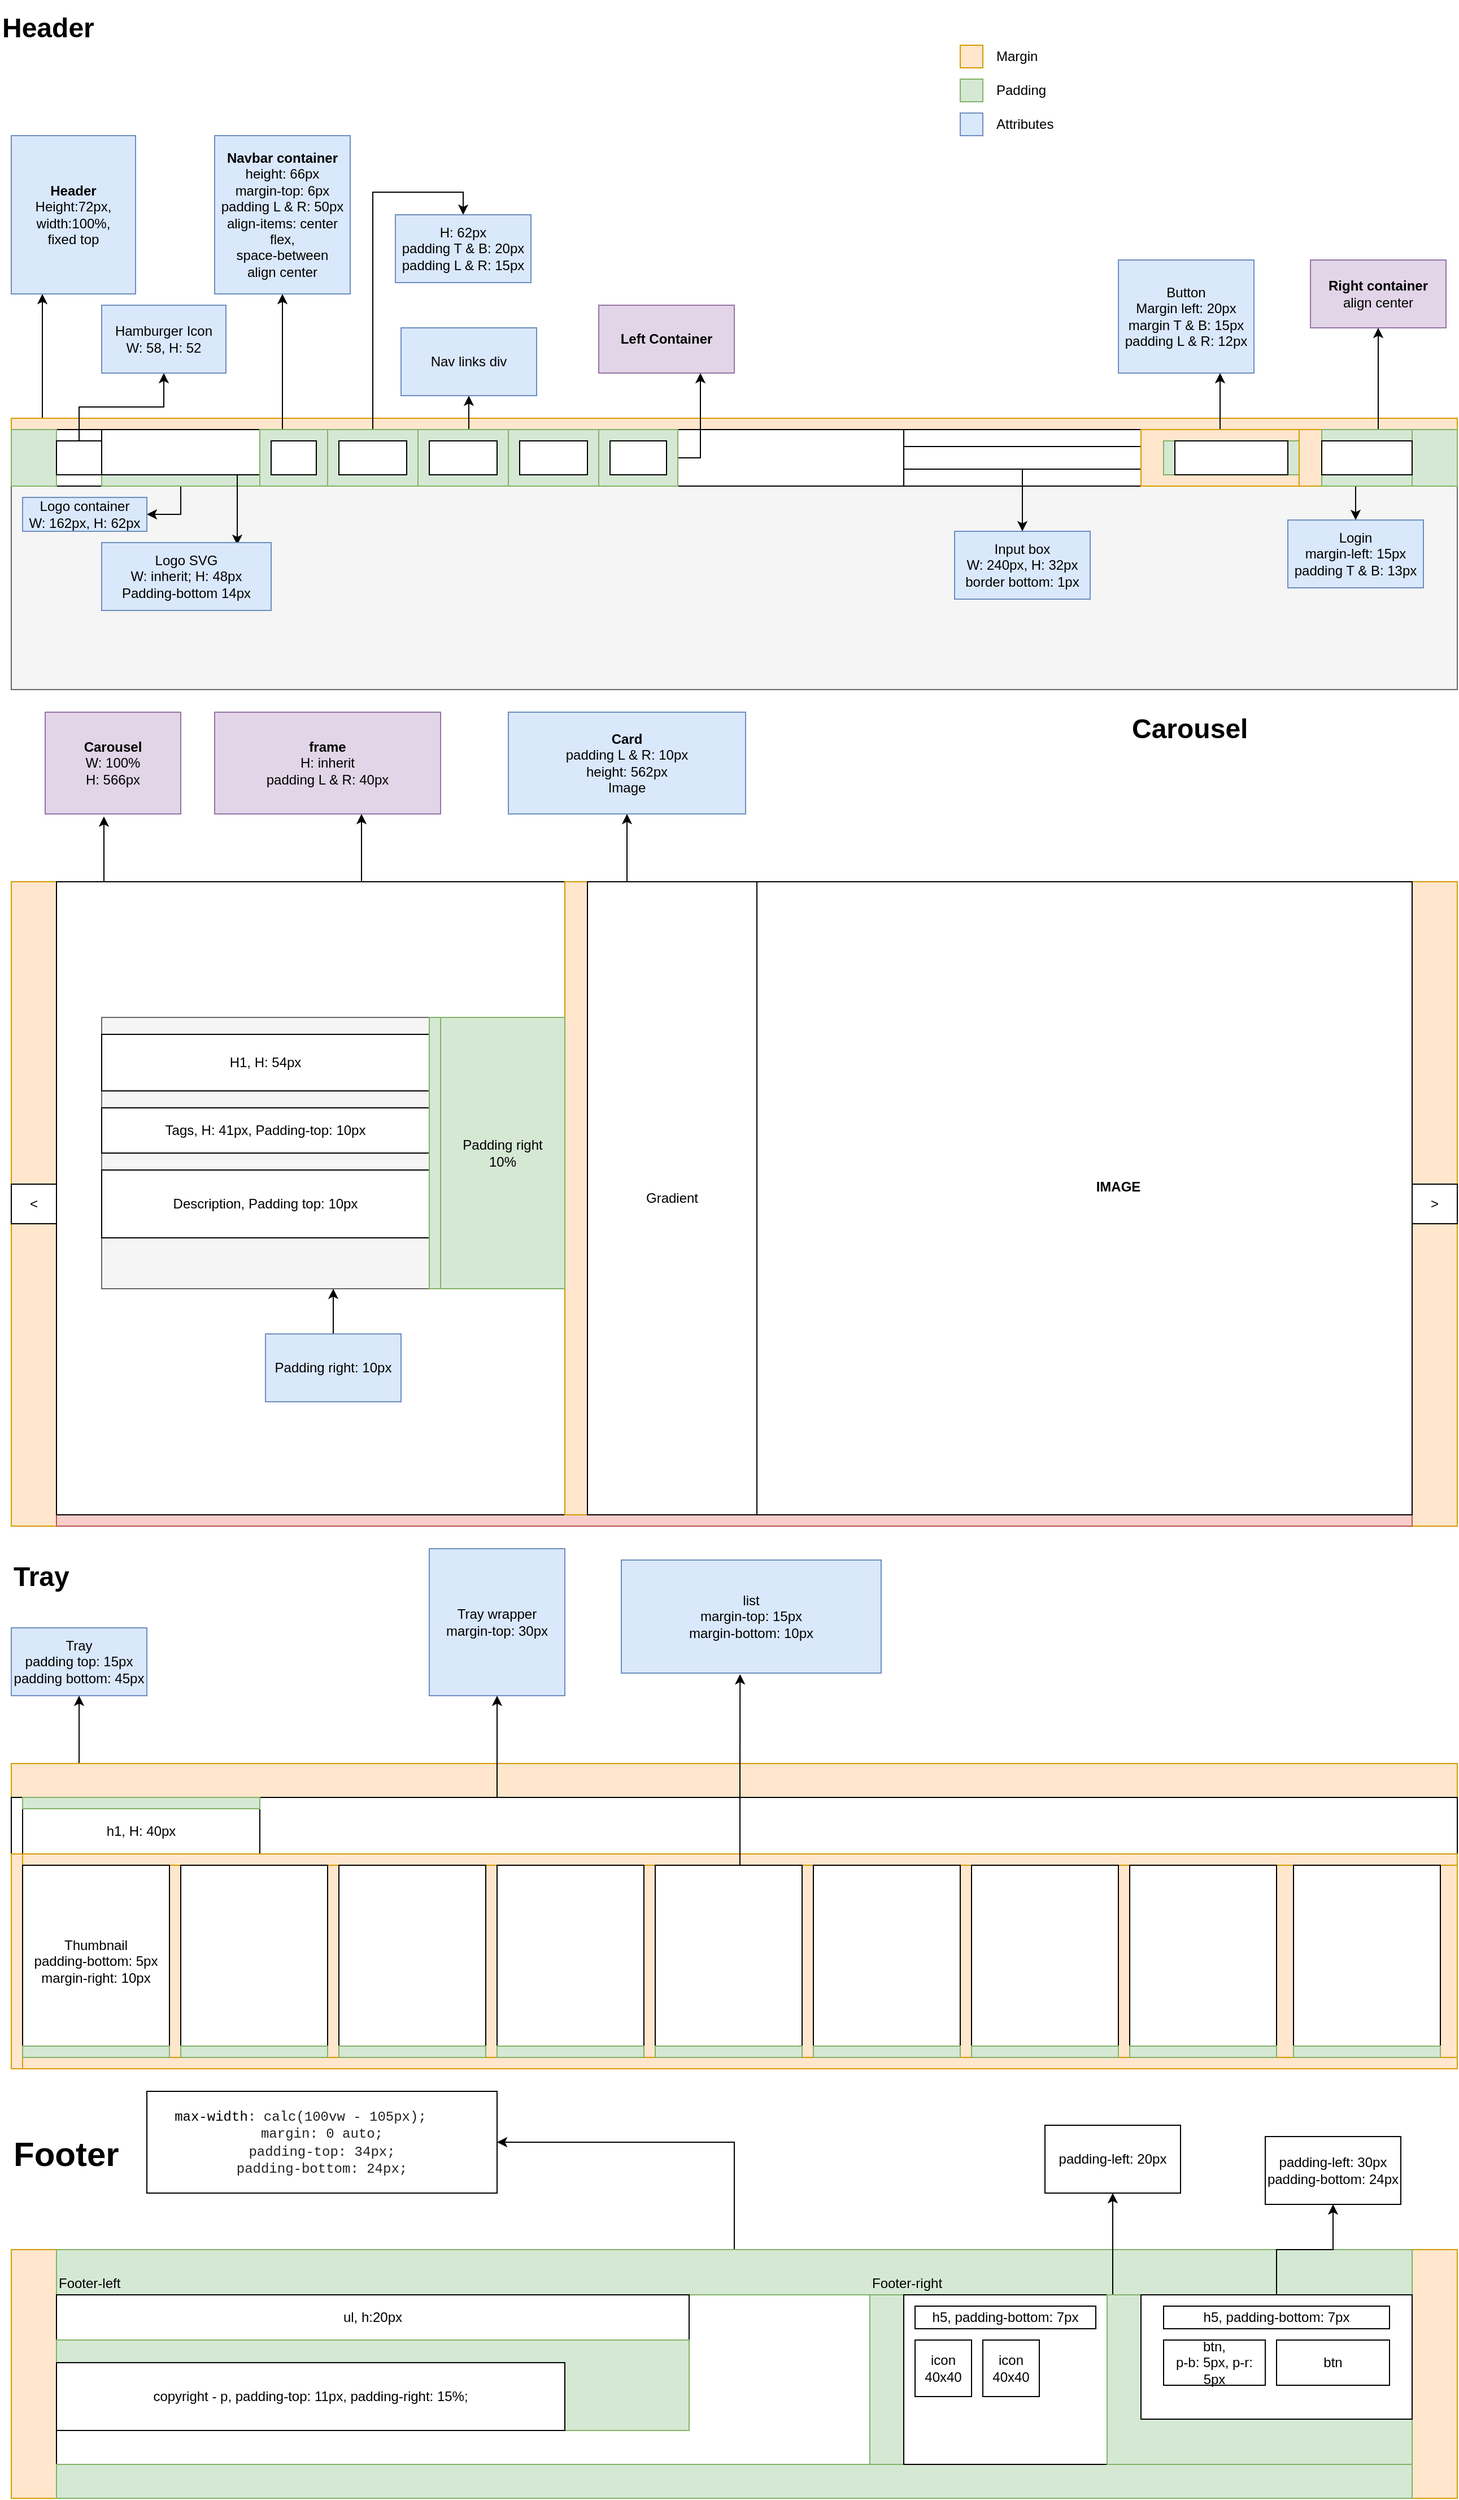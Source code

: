 <mxfile version="14.9.9" type="device"><diagram id="fDavQM2KyFNb5SPxQtAE" name="Page-1"><mxGraphModel dx="1422" dy="1886" grid="1" gridSize="10" guides="1" tooltips="1" connect="1" arrows="1" fold="1" page="1" pageScale="1" pageWidth="850" pageHeight="1100" math="0" shadow="0"><root><mxCell id="0"/><mxCell id="1" parent="0"/><mxCell id="WD93Bg_qW660htNvurZe-1" value="" style="rounded=0;whiteSpace=wrap;html=1;fillColor=#f5f5f5;strokeColor=#666666;fontColor=#333333;" parent="1" vertex="1"><mxGeometry x="10" y="40" width="1280" height="240" as="geometry"/></mxCell><mxCell id="WD93Bg_qW660htNvurZe-5" style="edgeStyle=orthogonalEdgeStyle;rounded=0;orthogonalLoop=1;jettySize=auto;html=1;entryX=0.25;entryY=1;entryDx=0;entryDy=0;" parent="1" source="WD93Bg_qW660htNvurZe-2" target="WD93Bg_qW660htNvurZe-3" edge="1"><mxGeometry relative="1" as="geometry"><Array as="points"><mxPoint x="38" y="-15"/></Array></mxGeometry></mxCell><mxCell id="WD93Bg_qW660htNvurZe-2" value="" style="rounded=0;whiteSpace=wrap;html=1;fillColor=#ffe6cc;strokeColor=#d79b00;" parent="1" vertex="1"><mxGeometry x="10" y="40" width="1280" height="60" as="geometry"/></mxCell><mxCell id="WD93Bg_qW660htNvurZe-3" value="&lt;b&gt;Header&lt;/b&gt;&lt;br&gt;Height:72px,&lt;br&gt;width:100%,&lt;br&gt;fixed top" style="rounded=0;whiteSpace=wrap;html=1;fillColor=#dae8fc;strokeColor=#6c8ebf;" parent="1" vertex="1"><mxGeometry x="10" y="-210" width="110" height="140" as="geometry"/></mxCell><mxCell id="WD93Bg_qW660htNvurZe-8" style="edgeStyle=orthogonalEdgeStyle;rounded=0;orthogonalLoop=1;jettySize=auto;html=1;entryX=0.5;entryY=1;entryDx=0;entryDy=0;" parent="1" source="WD93Bg_qW660htNvurZe-6" target="WD93Bg_qW660htNvurZe-7" edge="1"><mxGeometry relative="1" as="geometry"><Array as="points"><mxPoint x="250" y="-70"/></Array></mxGeometry></mxCell><mxCell id="WD93Bg_qW660htNvurZe-6" value="" style="rounded=0;whiteSpace=wrap;html=1;" parent="1" vertex="1"><mxGeometry x="50" y="50" width="1200" height="50" as="geometry"/></mxCell><mxCell id="WD93Bg_qW660htNvurZe-7" value="&lt;b&gt;Navbar container&lt;/b&gt;&lt;br&gt;height: 66px&lt;br&gt;margin-top: 6px&lt;br&gt;padding L &amp;amp; R: 50px&lt;br&gt;align-items: center&lt;br&gt;flex, &lt;br&gt;space-between&lt;br&gt;align center" style="rounded=0;whiteSpace=wrap;html=1;fillColor=#dae8fc;strokeColor=#6c8ebf;" parent="1" vertex="1"><mxGeometry x="190" y="-210" width="120" height="140" as="geometry"/></mxCell><mxCell id="WD93Bg_qW660htNvurZe-9" value="" style="rounded=0;whiteSpace=wrap;html=1;fillColor=#d5e8d4;strokeColor=#82b366;" parent="1" vertex="1"><mxGeometry x="10" y="50" width="40" height="50" as="geometry"/></mxCell><mxCell id="WD93Bg_qW660htNvurZe-10" value="" style="rounded=0;whiteSpace=wrap;html=1;fillColor=#d5e8d4;strokeColor=#82b366;" parent="1" vertex="1"><mxGeometry x="1250" y="50" width="40" height="50" as="geometry"/></mxCell><mxCell id="WD93Bg_qW660htNvurZe-11" value="" style="rounded=0;whiteSpace=wrap;html=1;fillColor=#ffe6cc;strokeColor=#d79b00;" parent="1" vertex="1"><mxGeometry x="850" y="-290" width="20" height="20" as="geometry"/></mxCell><mxCell id="WD93Bg_qW660htNvurZe-12" value="" style="rounded=0;whiteSpace=wrap;html=1;fillColor=#dae8fc;strokeColor=#6c8ebf;" parent="1" vertex="1"><mxGeometry x="850" y="-230" width="20" height="20" as="geometry"/></mxCell><mxCell id="WD93Bg_qW660htNvurZe-13" value="" style="rounded=0;whiteSpace=wrap;html=1;fillColor=#d5e8d4;strokeColor=#82b366;" parent="1" vertex="1"><mxGeometry x="850" y="-260" width="20" height="20" as="geometry"/></mxCell><mxCell id="WD93Bg_qW660htNvurZe-14" value="Margin" style="text;html=1;strokeColor=none;fillColor=none;align=left;verticalAlign=middle;whiteSpace=wrap;rounded=0;" parent="1" vertex="1"><mxGeometry x="880" y="-290" width="70" height="20" as="geometry"/></mxCell><mxCell id="WD93Bg_qW660htNvurZe-15" value="Padding" style="text;html=1;strokeColor=none;fillColor=none;align=left;verticalAlign=middle;whiteSpace=wrap;rounded=0;" parent="1" vertex="1"><mxGeometry x="880" y="-260" width="70" height="20" as="geometry"/></mxCell><mxCell id="WD93Bg_qW660htNvurZe-16" value="Attributes" style="text;html=1;strokeColor=none;fillColor=none;align=left;verticalAlign=middle;whiteSpace=wrap;rounded=0;" parent="1" vertex="1"><mxGeometry x="880" y="-230" width="70" height="20" as="geometry"/></mxCell><mxCell id="WD93Bg_qW660htNvurZe-19" style="edgeStyle=orthogonalEdgeStyle;rounded=0;orthogonalLoop=1;jettySize=auto;html=1;" parent="1" source="WD93Bg_qW660htNvurZe-17" target="WD93Bg_qW660htNvurZe-18" edge="1"><mxGeometry relative="1" as="geometry"/></mxCell><mxCell id="WD93Bg_qW660htNvurZe-17" value="" style="rounded=0;whiteSpace=wrap;html=1;" parent="1" vertex="1"><mxGeometry x="50" y="60" width="40" height="30" as="geometry"/></mxCell><mxCell id="WD93Bg_qW660htNvurZe-18" value="Hamburger Icon&lt;br&gt;W: 58, H: 52&lt;br&gt;" style="rounded=0;whiteSpace=wrap;html=1;fillColor=#dae8fc;strokeColor=#6c8ebf;" parent="1" vertex="1"><mxGeometry x="90" y="-60" width="110" height="60" as="geometry"/></mxCell><mxCell id="WD93Bg_qW660htNvurZe-25" style="edgeStyle=orthogonalEdgeStyle;rounded=0;orthogonalLoop=1;jettySize=auto;html=1;entryX=1;entryY=0.5;entryDx=0;entryDy=0;" parent="1" source="WD93Bg_qW660htNvurZe-20" target="WD93Bg_qW660htNvurZe-22" edge="1"><mxGeometry relative="1" as="geometry"/></mxCell><mxCell id="WD93Bg_qW660htNvurZe-20" value="" style="rounded=0;whiteSpace=wrap;html=1;fillColor=#d5e8d4;strokeColor=#82b366;" parent="1" vertex="1"><mxGeometry x="90" y="50" width="140" height="50" as="geometry"/></mxCell><mxCell id="WD93Bg_qW660htNvurZe-21" value="&lt;b&gt;&lt;font style=&quot;font-size: 24px&quot;&gt;Header&lt;/font&gt;&lt;/b&gt;" style="text;html=1;strokeColor=none;fillColor=none;align=left;verticalAlign=middle;whiteSpace=wrap;rounded=0;" parent="1" vertex="1"><mxGeometry y="-330" width="250" height="50" as="geometry"/></mxCell><mxCell id="WD93Bg_qW660htNvurZe-22" value="&lt;span&gt;Logo container&lt;/span&gt;&lt;br&gt;&lt;span&gt;W: 162px, H: 62px&lt;/span&gt;" style="rounded=0;whiteSpace=wrap;html=1;fillColor=#dae8fc;strokeColor=#6c8ebf;" parent="1" vertex="1"><mxGeometry x="20" y="110" width="110" height="30" as="geometry"/></mxCell><mxCell id="WD93Bg_qW660htNvurZe-27" style="edgeStyle=orthogonalEdgeStyle;rounded=0;orthogonalLoop=1;jettySize=auto;html=1;entryX=0.8;entryY=0.033;entryDx=0;entryDy=0;entryPerimeter=0;" parent="1" source="WD93Bg_qW660htNvurZe-23" target="WD93Bg_qW660htNvurZe-26" edge="1"><mxGeometry relative="1" as="geometry"><Array as="points"><mxPoint x="210" y="152"/></Array></mxGeometry></mxCell><mxCell id="WD93Bg_qW660htNvurZe-23" value="" style="rounded=0;whiteSpace=wrap;html=1;" parent="1" vertex="1"><mxGeometry x="90" y="50" width="140" height="40" as="geometry"/></mxCell><mxCell id="WD93Bg_qW660htNvurZe-26" value="Logo SVG&lt;br&gt;W: inherit; H: 48px&lt;br&gt;Padding-bottom 14px" style="rounded=0;whiteSpace=wrap;html=1;fillColor=#dae8fc;strokeColor=#6c8ebf;" parent="1" vertex="1"><mxGeometry x="90" y="150" width="150" height="60" as="geometry"/></mxCell><mxCell id="WD93Bg_qW660htNvurZe-48" style="edgeStyle=orthogonalEdgeStyle;rounded=0;orthogonalLoop=1;jettySize=auto;html=1;" parent="1" source="WD93Bg_qW660htNvurZe-34" target="WD93Bg_qW660htNvurZe-47" edge="1"><mxGeometry relative="1" as="geometry"/></mxCell><mxCell id="WD93Bg_qW660htNvurZe-54" style="edgeStyle=orthogonalEdgeStyle;rounded=0;orthogonalLoop=1;jettySize=auto;html=1;entryX=0.75;entryY=1;entryDx=0;entryDy=0;" parent="1" source="WD93Bg_qW660htNvurZe-34" target="WD93Bg_qW660htNvurZe-53" edge="1"><mxGeometry relative="1" as="geometry"><mxPoint x="620" y="10" as="targetPoint"/><Array as="points"><mxPoint x="620" y="75"/></Array></mxGeometry></mxCell><mxCell id="WD93Bg_qW660htNvurZe-34" value="" style="rounded=0;whiteSpace=wrap;html=1;fillColor=#d5e8d4;strokeColor=#82b366;" parent="1" vertex="1"><mxGeometry x="230" y="50" width="370" height="50" as="geometry"/></mxCell><mxCell id="WD93Bg_qW660htNvurZe-35" value="" style="rounded=0;whiteSpace=wrap;html=1;fillColor=#d5e8d4;strokeColor=#82b366;" parent="1" vertex="1"><mxGeometry x="230" y="50" width="60" height="50" as="geometry"/></mxCell><mxCell id="WD93Bg_qW660htNvurZe-46" style="edgeStyle=orthogonalEdgeStyle;rounded=0;orthogonalLoop=1;jettySize=auto;html=1;entryX=0.5;entryY=0;entryDx=0;entryDy=0;" parent="1" source="WD93Bg_qW660htNvurZe-36" target="WD93Bg_qW660htNvurZe-45" edge="1"><mxGeometry relative="1" as="geometry"/></mxCell><mxCell id="WD93Bg_qW660htNvurZe-36" value="" style="rounded=0;whiteSpace=wrap;html=1;fillColor=#d5e8d4;strokeColor=#82b366;" parent="1" vertex="1"><mxGeometry x="290" y="50" width="80" height="50" as="geometry"/></mxCell><mxCell id="WD93Bg_qW660htNvurZe-37" value="" style="rounded=0;whiteSpace=wrap;html=1;fillColor=#d5e8d4;strokeColor=#82b366;" parent="1" vertex="1"><mxGeometry x="370" y="50" width="80" height="50" as="geometry"/></mxCell><mxCell id="WD93Bg_qW660htNvurZe-38" value="" style="rounded=0;whiteSpace=wrap;html=1;fillColor=#d5e8d4;strokeColor=#82b366;" parent="1" vertex="1"><mxGeometry x="450" y="50" width="80" height="50" as="geometry"/></mxCell><mxCell id="WD93Bg_qW660htNvurZe-39" value="" style="rounded=0;whiteSpace=wrap;html=1;" parent="1" vertex="1"><mxGeometry x="240" y="60" width="40" height="30" as="geometry"/></mxCell><mxCell id="WD93Bg_qW660htNvurZe-40" value="" style="rounded=0;whiteSpace=wrap;html=1;" parent="1" vertex="1"><mxGeometry x="300" y="60" width="60" height="30" as="geometry"/></mxCell><mxCell id="WD93Bg_qW660htNvurZe-41" value="" style="rounded=0;whiteSpace=wrap;html=1;" parent="1" vertex="1"><mxGeometry x="380" y="60" width="60" height="30" as="geometry"/></mxCell><mxCell id="WD93Bg_qW660htNvurZe-42" value="" style="rounded=0;whiteSpace=wrap;html=1;" parent="1" vertex="1"><mxGeometry x="460" y="60" width="60" height="30" as="geometry"/></mxCell><mxCell id="WD93Bg_qW660htNvurZe-43" value="" style="rounded=0;whiteSpace=wrap;html=1;" parent="1" vertex="1"><mxGeometry x="540" y="60" width="50" height="30" as="geometry"/></mxCell><mxCell id="WD93Bg_qW660htNvurZe-45" value="H: 62px&lt;br&gt;padding T &amp;amp; B: 20px&lt;br&gt;padding L &amp;amp; R: 15px" style="rounded=0;whiteSpace=wrap;html=1;fillColor=#dae8fc;strokeColor=#6c8ebf;" parent="1" vertex="1"><mxGeometry x="350" y="-140" width="120" height="60" as="geometry"/></mxCell><mxCell id="WD93Bg_qW660htNvurZe-47" value="Nav links div" style="rounded=0;whiteSpace=wrap;html=1;fillColor=#dae8fc;strokeColor=#6c8ebf;" parent="1" vertex="1"><mxGeometry x="355" y="-40" width="120" height="60" as="geometry"/></mxCell><mxCell id="WD93Bg_qW660htNvurZe-52" style="edgeStyle=orthogonalEdgeStyle;rounded=0;orthogonalLoop=1;jettySize=auto;html=1;" parent="1" source="WD93Bg_qW660htNvurZe-49" target="WD93Bg_qW660htNvurZe-51" edge="1"><mxGeometry relative="1" as="geometry"><Array as="points"><mxPoint x="1220" y="20"/><mxPoint x="1220" y="20"/></Array></mxGeometry></mxCell><mxCell id="WD93Bg_qW660htNvurZe-49" value="" style="rounded=0;whiteSpace=wrap;html=1;" parent="1" vertex="1"><mxGeometry x="800" y="50" width="450" height="50" as="geometry"/></mxCell><mxCell id="WD93Bg_qW660htNvurZe-56" style="edgeStyle=orthogonalEdgeStyle;rounded=0;orthogonalLoop=1;jettySize=auto;html=1;" parent="1" source="WD93Bg_qW660htNvurZe-50" target="WD93Bg_qW660htNvurZe-55" edge="1"><mxGeometry relative="1" as="geometry"/></mxCell><mxCell id="WD93Bg_qW660htNvurZe-50" value="" style="rounded=0;whiteSpace=wrap;html=1;" parent="1" vertex="1"><mxGeometry x="800" y="65" width="210" height="20" as="geometry"/></mxCell><mxCell id="WD93Bg_qW660htNvurZe-51" value="&lt;b&gt;Right container&lt;/b&gt;&lt;br&gt;align center" style="rounded=0;whiteSpace=wrap;html=1;fillColor=#e1d5e7;strokeColor=#9673a6;" parent="1" vertex="1"><mxGeometry x="1160" y="-100" width="120" height="60" as="geometry"/></mxCell><mxCell id="WD93Bg_qW660htNvurZe-53" value="&lt;b&gt;Left Container&lt;/b&gt;" style="rounded=0;whiteSpace=wrap;html=1;fillColor=#e1d5e7;strokeColor=#9673a6;" parent="1" vertex="1"><mxGeometry x="530" y="-60" width="120" height="60" as="geometry"/></mxCell><mxCell id="WD93Bg_qW660htNvurZe-55" value="Input box&lt;br&gt;W: 240px, H: 32px&lt;br&gt;border bottom: 1px" style="rounded=0;whiteSpace=wrap;html=1;fillColor=#dae8fc;strokeColor=#6c8ebf;" parent="1" vertex="1"><mxGeometry x="845" y="140" width="120" height="60" as="geometry"/></mxCell><mxCell id="WD93Bg_qW660htNvurZe-61" style="edgeStyle=orthogonalEdgeStyle;rounded=0;orthogonalLoop=1;jettySize=auto;html=1;entryX=0.75;entryY=1;entryDx=0;entryDy=0;" parent="1" source="WD93Bg_qW660htNvurZe-57" target="WD93Bg_qW660htNvurZe-60" edge="1"><mxGeometry relative="1" as="geometry"/></mxCell><mxCell id="WD93Bg_qW660htNvurZe-57" value="" style="rounded=0;whiteSpace=wrap;html=1;fillColor=#ffe6cc;strokeColor=#d79b00;" parent="1" vertex="1"><mxGeometry x="1010" y="50" width="140" height="50" as="geometry"/></mxCell><mxCell id="WD93Bg_qW660htNvurZe-58" value="" style="rounded=0;whiteSpace=wrap;html=1;fillColor=#d5e8d4;strokeColor=#82b366;" parent="1" vertex="1"><mxGeometry x="1030" y="60" width="120" height="30" as="geometry"/></mxCell><mxCell id="WD93Bg_qW660htNvurZe-59" value="" style="rounded=0;whiteSpace=wrap;html=1;" parent="1" vertex="1"><mxGeometry x="1040" y="60" width="100" height="30" as="geometry"/></mxCell><mxCell id="WD93Bg_qW660htNvurZe-60" value="Button&lt;br&gt;Margin left: 20px&lt;br&gt;margin T &amp;amp; B: 15px&lt;br&gt;padding L &amp;amp; R: 12px" style="rounded=0;whiteSpace=wrap;html=1;fillColor=#dae8fc;strokeColor=#6c8ebf;" parent="1" vertex="1"><mxGeometry x="990" y="-100" width="120" height="100" as="geometry"/></mxCell><mxCell id="WD93Bg_qW660htNvurZe-67" style="edgeStyle=orthogonalEdgeStyle;rounded=0;orthogonalLoop=1;jettySize=auto;html=1;" parent="1" source="WD93Bg_qW660htNvurZe-62" target="WD93Bg_qW660htNvurZe-65" edge="1"><mxGeometry relative="1" as="geometry"/></mxCell><mxCell id="WD93Bg_qW660htNvurZe-62" value="" style="rounded=0;whiteSpace=wrap;html=1;fillColor=#ffe6cc;strokeColor=#d79b00;" parent="1" vertex="1"><mxGeometry x="1150" y="50" width="100" height="50" as="geometry"/></mxCell><mxCell id="WD93Bg_qW660htNvurZe-63" value="" style="rounded=0;whiteSpace=wrap;html=1;fillColor=#d5e8d4;strokeColor=#82b366;" parent="1" vertex="1"><mxGeometry x="1170" y="50" width="80" height="50" as="geometry"/></mxCell><mxCell id="WD93Bg_qW660htNvurZe-64" value="" style="rounded=0;whiteSpace=wrap;html=1;" parent="1" vertex="1"><mxGeometry x="1170" y="60" width="80" height="30" as="geometry"/></mxCell><mxCell id="WD93Bg_qW660htNvurZe-65" value="Login&lt;br&gt;margin-left: 15px&lt;br&gt;padding T &amp;amp; B: 13px" style="rounded=0;whiteSpace=wrap;html=1;fillColor=#dae8fc;strokeColor=#6c8ebf;" parent="1" vertex="1"><mxGeometry x="1140" y="130" width="120" height="60" as="geometry"/></mxCell><mxCell id="WD93Bg_qW660htNvurZe-75" style="edgeStyle=orthogonalEdgeStyle;rounded=0;orthogonalLoop=1;jettySize=auto;html=1;entryX=0.433;entryY=1.025;entryDx=0;entryDy=0;entryPerimeter=0;" parent="1" source="WD93Bg_qW660htNvurZe-70" target="WD93Bg_qW660htNvurZe-74" edge="1"><mxGeometry relative="1" as="geometry"><Array as="points"><mxPoint x="92" y="410"/><mxPoint x="92" y="410"/></Array></mxGeometry></mxCell><mxCell id="WD93Bg_qW660htNvurZe-70" value="" style="rounded=0;whiteSpace=wrap;html=1;fillColor=#ffe6cc;strokeColor=#d79b00;" parent="1" vertex="1"><mxGeometry x="10" y="450" width="1280" height="570" as="geometry"/></mxCell><mxCell id="WD93Bg_qW660htNvurZe-73" style="edgeStyle=orthogonalEdgeStyle;rounded=0;orthogonalLoop=1;jettySize=auto;html=1;entryX=0.65;entryY=1;entryDx=0;entryDy=0;entryPerimeter=0;" parent="1" source="WD93Bg_qW660htNvurZe-71" target="WD93Bg_qW660htNvurZe-72" edge="1"><mxGeometry relative="1" as="geometry"><Array as="points"><mxPoint x="320" y="420"/><mxPoint x="320" y="420"/></Array></mxGeometry></mxCell><mxCell id="WD93Bg_qW660htNvurZe-71" value="" style="rounded=0;whiteSpace=wrap;html=1;fillColor=#f8cecc;strokeColor=#b85450;" parent="1" vertex="1"><mxGeometry x="50" y="450" width="1200" height="570" as="geometry"/></mxCell><mxCell id="WD93Bg_qW660htNvurZe-72" value="&lt;b&gt;frame&lt;/b&gt;&lt;br&gt;H: inherit&lt;br&gt;padding L &amp;amp; R: 40px" style="rounded=0;whiteSpace=wrap;html=1;fillColor=#e1d5e7;strokeColor=#9673a6;" parent="1" vertex="1"><mxGeometry x="190" y="300" width="200" height="90" as="geometry"/></mxCell><mxCell id="WD93Bg_qW660htNvurZe-74" value="&lt;b&gt;Carousel&lt;/b&gt;&lt;br&gt;W: 100%&lt;br&gt;H: 566px" style="rounded=0;whiteSpace=wrap;html=1;fillColor=#e1d5e7;strokeColor=#9673a6;" parent="1" vertex="1"><mxGeometry x="40" y="300" width="120" height="90" as="geometry"/></mxCell><mxCell id="WD93Bg_qW660htNvurZe-76" value="&amp;lt;" style="rounded=0;whiteSpace=wrap;html=1;" parent="1" vertex="1"><mxGeometry x="10" y="717.5" width="40" height="35" as="geometry"/></mxCell><mxCell id="WD93Bg_qW660htNvurZe-77" value="&amp;gt;" style="rounded=0;whiteSpace=wrap;html=1;" parent="1" vertex="1"><mxGeometry x="1250" y="717.5" width="40" height="35" as="geometry"/></mxCell><mxCell id="WD93Bg_qW660htNvurZe-81" style="edgeStyle=orthogonalEdgeStyle;rounded=0;orthogonalLoop=1;jettySize=auto;html=1;" parent="1" source="WD93Bg_qW660htNvurZe-78" target="WD93Bg_qW660htNvurZe-79" edge="1"><mxGeometry relative="1" as="geometry"><Array as="points"><mxPoint x="555" y="440"/><mxPoint x="555" y="440"/></Array></mxGeometry></mxCell><mxCell id="WD93Bg_qW660htNvurZe-78" value="" style="rounded=0;whiteSpace=wrap;html=1;" parent="1" vertex="1"><mxGeometry x="50" y="450" width="1200" height="560" as="geometry"/></mxCell><mxCell id="WD93Bg_qW660htNvurZe-79" value="&lt;b&gt;Card&lt;/b&gt;&lt;br&gt;padding L &amp;amp; R: 10px&lt;br&gt;height: 562px&lt;br&gt;Image" style="rounded=0;whiteSpace=wrap;html=1;fillColor=#dae8fc;strokeColor=#6c8ebf;" parent="1" vertex="1"><mxGeometry x="450" y="300" width="210" height="90" as="geometry"/></mxCell><mxCell id="WD93Bg_qW660htNvurZe-82" value="" style="rounded=0;whiteSpace=wrap;html=1;" parent="1" vertex="1"><mxGeometry x="50" y="450" width="470" height="560" as="geometry"/></mxCell><mxCell id="WD93Bg_qW660htNvurZe-83" value="" style="rounded=0;whiteSpace=wrap;html=1;fillColor=#ffe6cc;strokeColor=#d79b00;" parent="1" vertex="1"><mxGeometry x="500" y="450" width="20" height="560" as="geometry"/></mxCell><mxCell id="WD93Bg_qW660htNvurZe-84" value="Gradient" style="rounded=0;whiteSpace=wrap;html=1;" parent="1" vertex="1"><mxGeometry x="520" y="450" width="150" height="560" as="geometry"/></mxCell><mxCell id="WD93Bg_qW660htNvurZe-85" value="&lt;b&gt;IMAGE&lt;/b&gt;" style="text;html=1;strokeColor=none;fillColor=none;align=center;verticalAlign=middle;whiteSpace=wrap;rounded=0;" parent="1" vertex="1"><mxGeometry x="970" y="710" width="40" height="20" as="geometry"/></mxCell><mxCell id="WD93Bg_qW660htNvurZe-86" value="" style="rounded=0;whiteSpace=wrap;html=1;fillColor=#f5f5f5;strokeColor=#666666;fontColor=#333333;" parent="1" vertex="1"><mxGeometry x="90" y="570" width="410" height="240" as="geometry"/></mxCell><mxCell id="WD93Bg_qW660htNvurZe-87" value="Padding right&lt;br&gt;10%" style="rounded=0;whiteSpace=wrap;html=1;fillColor=#d5e8d4;strokeColor=#82b366;" parent="1" vertex="1"><mxGeometry x="390" y="570" width="110" height="240" as="geometry"/></mxCell><mxCell id="WD93Bg_qW660htNvurZe-88" value="H1, H: 54px" style="rounded=0;whiteSpace=wrap;html=1;" parent="1" vertex="1"><mxGeometry x="90" y="585" width="290" height="50" as="geometry"/></mxCell><mxCell id="WD93Bg_qW660htNvurZe-90" style="edgeStyle=orthogonalEdgeStyle;rounded=0;orthogonalLoop=1;jettySize=auto;html=1;" parent="1" source="WD93Bg_qW660htNvurZe-89" target="WD93Bg_qW660htNvurZe-86" edge="1"><mxGeometry relative="1" as="geometry"/></mxCell><mxCell id="WD93Bg_qW660htNvurZe-89" value="Padding right: 10px" style="rounded=0;whiteSpace=wrap;html=1;fillColor=#dae8fc;strokeColor=#6c8ebf;" parent="1" vertex="1"><mxGeometry x="235" y="850" width="120" height="60" as="geometry"/></mxCell><mxCell id="WD93Bg_qW660htNvurZe-91" value="Tags, H: 41px, Padding-top: 10px" style="rounded=0;whiteSpace=wrap;html=1;" parent="1" vertex="1"><mxGeometry x="90" y="650" width="290" height="40" as="geometry"/></mxCell><mxCell id="WD93Bg_qW660htNvurZe-92" value="Description, Padding top: 10px" style="rounded=0;whiteSpace=wrap;html=1;" parent="1" vertex="1"><mxGeometry x="90" y="705" width="290" height="60" as="geometry"/></mxCell><mxCell id="WD93Bg_qW660htNvurZe-93" value="" style="rounded=0;whiteSpace=wrap;html=1;fillColor=#d5e8d4;strokeColor=#82b366;" parent="1" vertex="1"><mxGeometry x="380" y="570" width="10" height="240" as="geometry"/></mxCell><mxCell id="WD93Bg_qW660htNvurZe-94" value="&lt;b&gt;&lt;font style=&quot;font-size: 24px&quot;&gt;Carousel&lt;/font&gt;&lt;/b&gt;" style="text;html=1;strokeColor=none;fillColor=none;align=left;verticalAlign=middle;whiteSpace=wrap;rounded=0;" parent="1" vertex="1"><mxGeometry x="1000" y="290" width="250" height="50" as="geometry"/></mxCell><mxCell id="WD93Bg_qW660htNvurZe-95" value="&lt;b&gt;&lt;font style=&quot;font-size: 24px&quot;&gt;Tray&lt;/font&gt;&lt;/b&gt;" style="text;html=1;strokeColor=none;fillColor=none;align=left;verticalAlign=middle;whiteSpace=wrap;rounded=0;" parent="1" vertex="1"><mxGeometry x="10" y="1040" width="250" height="50" as="geometry"/></mxCell><mxCell id="WD93Bg_qW660htNvurZe-98" style="edgeStyle=orthogonalEdgeStyle;rounded=0;orthogonalLoop=1;jettySize=auto;html=1;" parent="1" source="WD93Bg_qW660htNvurZe-96" target="WD93Bg_qW660htNvurZe-97" edge="1"><mxGeometry relative="1" as="geometry"><Array as="points"><mxPoint x="70" y="1190"/><mxPoint x="70" y="1190"/></Array></mxGeometry></mxCell><mxCell id="WD93Bg_qW660htNvurZe-96" value="" style="rounded=0;whiteSpace=wrap;html=1;fillColor=#ffe6cc;strokeColor=#d79b00;" parent="1" vertex="1"><mxGeometry x="10" y="1230" width="1280" height="270" as="geometry"/></mxCell><mxCell id="WD93Bg_qW660htNvurZe-97" value="Tray&lt;br&gt;padding top: 15px&lt;br&gt;padding bottom: 45px" style="rounded=0;whiteSpace=wrap;html=1;fillColor=#dae8fc;strokeColor=#6c8ebf;" parent="1" vertex="1"><mxGeometry x="10" y="1110" width="120" height="60" as="geometry"/></mxCell><mxCell id="WD93Bg_qW660htNvurZe-101" style="edgeStyle=orthogonalEdgeStyle;rounded=0;orthogonalLoop=1;jettySize=auto;html=1;entryX=0.5;entryY=1;entryDx=0;entryDy=0;" parent="1" source="WD93Bg_qW660htNvurZe-99" target="WD93Bg_qW660htNvurZe-100" edge="1"><mxGeometry relative="1" as="geometry"><Array as="points"><mxPoint x="440" y="1220"/><mxPoint x="440" y="1220"/></Array></mxGeometry></mxCell><mxCell id="WD93Bg_qW660htNvurZe-99" value="" style="rounded=0;whiteSpace=wrap;html=1;" parent="1" vertex="1"><mxGeometry x="10" y="1260" width="1280" height="240" as="geometry"/></mxCell><mxCell id="WD93Bg_qW660htNvurZe-100" value="Tray wrapper&lt;br&gt;margin-top: 30px" style="rounded=0;whiteSpace=wrap;html=1;fillColor=#dae8fc;strokeColor=#6c8ebf;" parent="1" vertex="1"><mxGeometry x="380" y="1040" width="120" height="130" as="geometry"/></mxCell><mxCell id="WD93Bg_qW660htNvurZe-102" value="" style="rounded=0;whiteSpace=wrap;html=1;" parent="1" vertex="1"><mxGeometry x="10" y="1260" width="1280" height="50" as="geometry"/></mxCell><mxCell id="WD93Bg_qW660htNvurZe-103" value="h1, H: 40px" style="rounded=0;whiteSpace=wrap;html=1;" parent="1" vertex="1"><mxGeometry x="20" y="1270" width="210" height="40" as="geometry"/></mxCell><mxCell id="WD93Bg_qW660htNvurZe-104" value="" style="rounded=0;whiteSpace=wrap;html=1;fillColor=#d5e8d4;strokeColor=#82b366;" parent="1" vertex="1"><mxGeometry x="20" y="1260" width="210" height="10" as="geometry"/></mxCell><mxCell id="WD93Bg_qW660htNvurZe-105" value="" style="rounded=0;whiteSpace=wrap;html=1;fillColor=#ffe6cc;strokeColor=#d79b00;" parent="1" vertex="1"><mxGeometry x="20" y="1310" width="1270" height="190" as="geometry"/></mxCell><mxCell id="WD93Bg_qW660htNvurZe-106" value="" style="rounded=0;whiteSpace=wrap;html=1;fillColor=#ffe6cc;strokeColor=#d79b00;" parent="1" vertex="1"><mxGeometry x="10" y="1310" width="10" height="190" as="geometry"/></mxCell><mxCell id="WD93Bg_qW660htNvurZe-109" style="edgeStyle=orthogonalEdgeStyle;rounded=0;orthogonalLoop=1;jettySize=auto;html=1;entryX=0.457;entryY=1.01;entryDx=0;entryDy=0;entryPerimeter=0;" parent="1" source="WD93Bg_qW660htNvurZe-107" target="WD93Bg_qW660htNvurZe-108" edge="1"><mxGeometry relative="1" as="geometry"/></mxCell><mxCell id="WD93Bg_qW660htNvurZe-107" value="" style="rounded=0;whiteSpace=wrap;html=1;fillColor=#ffe6cc;strokeColor=#d79b00;" parent="1" vertex="1"><mxGeometry x="20" y="1320" width="1270" height="170" as="geometry"/></mxCell><mxCell id="WD93Bg_qW660htNvurZe-108" value="list&lt;br&gt;margin-top: 15px&lt;br&gt;margin-bottom: 10px" style="rounded=0;whiteSpace=wrap;html=1;fillColor=#dae8fc;strokeColor=#6c8ebf;" parent="1" vertex="1"><mxGeometry x="550" y="1050" width="230" height="100" as="geometry"/></mxCell><mxCell id="WD93Bg_qW660htNvurZe-111" value="Thumbnail&lt;br&gt;padding-bottom: 5px&lt;br&gt;margin-right: 10px" style="rounded=0;whiteSpace=wrap;html=1;" parent="1" vertex="1"><mxGeometry x="20" y="1320" width="130" height="170" as="geometry"/></mxCell><mxCell id="WD93Bg_qW660htNvurZe-112" value="" style="rounded=0;whiteSpace=wrap;html=1;fillColor=#d5e8d4;strokeColor=#82b366;" parent="1" vertex="1"><mxGeometry x="20" y="1480" width="130" height="10" as="geometry"/></mxCell><mxCell id="WD93Bg_qW660htNvurZe-116" value="" style="rounded=0;whiteSpace=wrap;html=1;" parent="1" vertex="1"><mxGeometry x="160" y="1320" width="130" height="170" as="geometry"/></mxCell><mxCell id="WD93Bg_qW660htNvurZe-117" value="" style="rounded=0;whiteSpace=wrap;html=1;fillColor=#d5e8d4;strokeColor=#82b366;" parent="1" vertex="1"><mxGeometry x="160" y="1480" width="130" height="10" as="geometry"/></mxCell><mxCell id="WD93Bg_qW660htNvurZe-118" value="" style="rounded=0;whiteSpace=wrap;html=1;" parent="1" vertex="1"><mxGeometry x="300" y="1320" width="130" height="170" as="geometry"/></mxCell><mxCell id="WD93Bg_qW660htNvurZe-119" value="" style="rounded=0;whiteSpace=wrap;html=1;fillColor=#d5e8d4;strokeColor=#82b366;" parent="1" vertex="1"><mxGeometry x="300" y="1480" width="130" height="10" as="geometry"/></mxCell><mxCell id="WD93Bg_qW660htNvurZe-120" value="" style="rounded=0;whiteSpace=wrap;html=1;" parent="1" vertex="1"><mxGeometry x="440" y="1320" width="130" height="170" as="geometry"/></mxCell><mxCell id="WD93Bg_qW660htNvurZe-121" value="" style="rounded=0;whiteSpace=wrap;html=1;fillColor=#d5e8d4;strokeColor=#82b366;" parent="1" vertex="1"><mxGeometry x="440" y="1480" width="130" height="10" as="geometry"/></mxCell><mxCell id="WD93Bg_qW660htNvurZe-122" value="" style="rounded=0;whiteSpace=wrap;html=1;" parent="1" vertex="1"><mxGeometry x="580" y="1320" width="130" height="170" as="geometry"/></mxCell><mxCell id="WD93Bg_qW660htNvurZe-123" value="" style="rounded=0;whiteSpace=wrap;html=1;fillColor=#d5e8d4;strokeColor=#82b366;" parent="1" vertex="1"><mxGeometry x="580" y="1480" width="130" height="10" as="geometry"/></mxCell><mxCell id="WD93Bg_qW660htNvurZe-124" value="" style="rounded=0;whiteSpace=wrap;html=1;" parent="1" vertex="1"><mxGeometry x="720" y="1320" width="130" height="170" as="geometry"/></mxCell><mxCell id="WD93Bg_qW660htNvurZe-125" value="" style="rounded=0;whiteSpace=wrap;html=1;fillColor=#d5e8d4;strokeColor=#82b366;" parent="1" vertex="1"><mxGeometry x="720" y="1480" width="130" height="10" as="geometry"/></mxCell><mxCell id="WD93Bg_qW660htNvurZe-126" value="" style="rounded=0;whiteSpace=wrap;html=1;" parent="1" vertex="1"><mxGeometry x="860" y="1320" width="130" height="170" as="geometry"/></mxCell><mxCell id="WD93Bg_qW660htNvurZe-127" value="" style="rounded=0;whiteSpace=wrap;html=1;fillColor=#d5e8d4;strokeColor=#82b366;" parent="1" vertex="1"><mxGeometry x="860" y="1480" width="130" height="10" as="geometry"/></mxCell><mxCell id="WD93Bg_qW660htNvurZe-128" value="" style="rounded=0;whiteSpace=wrap;html=1;" parent="1" vertex="1"><mxGeometry x="1000" y="1320" width="130" height="170" as="geometry"/></mxCell><mxCell id="WD93Bg_qW660htNvurZe-129" value="" style="rounded=0;whiteSpace=wrap;html=1;fillColor=#d5e8d4;strokeColor=#82b366;" parent="1" vertex="1"><mxGeometry x="1000" y="1480" width="130" height="10" as="geometry"/></mxCell><mxCell id="WD93Bg_qW660htNvurZe-130" value="" style="rounded=0;whiteSpace=wrap;html=1;" parent="1" vertex="1"><mxGeometry x="1145" y="1320" width="130" height="170" as="geometry"/></mxCell><mxCell id="WD93Bg_qW660htNvurZe-131" value="" style="rounded=0;whiteSpace=wrap;html=1;fillColor=#d5e8d4;strokeColor=#82b366;" parent="1" vertex="1"><mxGeometry x="1145" y="1480" width="130" height="10" as="geometry"/></mxCell><mxCell id="5dMWyAL9_Qf9quFg0wGo-1" value="" style="rounded=0;whiteSpace=wrap;html=1;fillColor=#ffe6cc;strokeColor=#d79b00;" vertex="1" parent="1"><mxGeometry x="10" y="1660" width="1280" height="220" as="geometry"/></mxCell><mxCell id="5dMWyAL9_Qf9quFg0wGo-2" value="&lt;b&gt;&lt;font style=&quot;font-size: 30px&quot;&gt;Footer&lt;/font&gt;&lt;/b&gt;" style="text;html=1;strokeColor=none;fillColor=none;align=left;verticalAlign=middle;whiteSpace=wrap;rounded=0;" vertex="1" parent="1"><mxGeometry x="10" y="1550" width="130" height="50" as="geometry"/></mxCell><mxCell id="5dMWyAL9_Qf9quFg0wGo-5" style="edgeStyle=orthogonalEdgeStyle;rounded=0;orthogonalLoop=1;jettySize=auto;html=1;entryX=1;entryY=0.5;entryDx=0;entryDy=0;" edge="1" parent="1" source="5dMWyAL9_Qf9quFg0wGo-3" target="5dMWyAL9_Qf9quFg0wGo-4"><mxGeometry relative="1" as="geometry"/></mxCell><mxCell id="5dMWyAL9_Qf9quFg0wGo-3" value="" style="rounded=0;whiteSpace=wrap;html=1;" vertex="1" parent="1"><mxGeometry x="50" y="1660" width="1200" height="220" as="geometry"/></mxCell><mxCell id="5dMWyAL9_Qf9quFg0wGo-4" value="&lt;span class=&quot;webkit-css-property&quot; style=&quot;box-sizing: border-box ; min-width: 0px ; min-height: 0px ; margin-left: -38px ; font-family: &amp;#34;consolas&amp;#34; , &amp;#34;lucida console&amp;#34; , &amp;#34;courier new&amp;#34; , monospace ; text-align: left&quot;&gt;max-width&lt;/span&gt;&lt;span class=&quot;styles-name-value-separator&quot; style=&quot;box-sizing: border-box ; min-width: 0px ; min-height: 0px ; display: inline-block ; width: 14px ; color: rgb(32 , 33 , 36) ; font-family: &amp;#34;consolas&amp;#34; , &amp;#34;lucida console&amp;#34; , &amp;#34;courier new&amp;#34; , monospace ; text-align: left&quot;&gt;: &lt;/span&gt;&lt;span class=&quot;value&quot; style=&quot;box-sizing: border-box ; min-width: 0px ; min-height: 0px ; cursor: default ; color: rgb(32 , 33 , 36) ; font-family: &amp;#34;consolas&amp;#34; , &amp;#34;lucida console&amp;#34; , &amp;#34;courier new&amp;#34; , monospace ; text-align: left&quot;&gt;calc(100vw - 105px)&lt;/span&gt;&lt;span style=&quot;color: rgb(32 , 33 , 36) ; font-family: &amp;#34;consolas&amp;#34; , &amp;#34;lucida console&amp;#34; , &amp;#34;courier new&amp;#34; , monospace ; text-align: left&quot;&gt;;&lt;br&gt;margin: 0 auto;&lt;br&gt;padding-top: 34px;&lt;br&gt;padding-bottom: 24px;&lt;br&gt;&lt;/span&gt;" style="rounded=0;whiteSpace=wrap;html=1;" vertex="1" parent="1"><mxGeometry x="130" y="1520" width="310" height="90" as="geometry"/></mxCell><mxCell id="5dMWyAL9_Qf9quFg0wGo-6" value="" style="rounded=0;whiteSpace=wrap;html=1;fillColor=#d5e8d4;strokeColor=#82b366;" vertex="1" parent="1"><mxGeometry x="50" y="1660" width="1200" height="40" as="geometry"/></mxCell><mxCell id="5dMWyAL9_Qf9quFg0wGo-7" value="" style="rounded=0;whiteSpace=wrap;html=1;fillColor=#d5e8d4;strokeColor=#82b366;" vertex="1" parent="1"><mxGeometry x="50" y="1850" width="1200" height="30" as="geometry"/></mxCell><mxCell id="5dMWyAL9_Qf9quFg0wGo-8" value="" style="rounded=0;whiteSpace=wrap;html=1;" vertex="1" parent="1"><mxGeometry x="50" y="1700" width="560" height="120" as="geometry"/></mxCell><mxCell id="5dMWyAL9_Qf9quFg0wGo-9" value="" style="rounded=0;whiteSpace=wrap;html=1;fillColor=#d5e8d4;strokeColor=#82b366;" vertex="1" parent="1"><mxGeometry x="770" y="1700" width="480" height="150" as="geometry"/></mxCell><mxCell id="5dMWyAL9_Qf9quFg0wGo-10" value="ul, h:20px" style="rounded=0;whiteSpace=wrap;html=1;" vertex="1" parent="1"><mxGeometry x="50" y="1700" width="560" height="40" as="geometry"/></mxCell><mxCell id="5dMWyAL9_Qf9quFg0wGo-11" value="" style="rounded=0;whiteSpace=wrap;html=1;fillColor=#d5e8d4;strokeColor=#82b366;" vertex="1" parent="1"><mxGeometry x="50" y="1740" width="560" height="80" as="geometry"/></mxCell><mxCell id="5dMWyAL9_Qf9quFg0wGo-12" value="copyright - p, padding-top: 11px, padding-right: 15%;" style="rounded=0;whiteSpace=wrap;html=1;" vertex="1" parent="1"><mxGeometry x="50" y="1760" width="450" height="60" as="geometry"/></mxCell><mxCell id="5dMWyAL9_Qf9quFg0wGo-13" value="Footer-left" style="text;html=1;strokeColor=none;fillColor=none;align=left;verticalAlign=middle;whiteSpace=wrap;rounded=0;" vertex="1" parent="1"><mxGeometry x="50" y="1680" width="150" height="20" as="geometry"/></mxCell><mxCell id="5dMWyAL9_Qf9quFg0wGo-14" value="Footer-right" style="text;html=1;strokeColor=none;fillColor=none;align=left;verticalAlign=middle;whiteSpace=wrap;rounded=0;" vertex="1" parent="1"><mxGeometry x="770" y="1680" width="150" height="20" as="geometry"/></mxCell><mxCell id="5dMWyAL9_Qf9quFg0wGo-17" style="edgeStyle=orthogonalEdgeStyle;rounded=0;orthogonalLoop=1;jettySize=auto;html=1;" edge="1" parent="1" source="5dMWyAL9_Qf9quFg0wGo-15" target="5dMWyAL9_Qf9quFg0wGo-16"><mxGeometry relative="1" as="geometry"/></mxCell><mxCell id="5dMWyAL9_Qf9quFg0wGo-15" value="" style="rounded=0;whiteSpace=wrap;html=1;" vertex="1" parent="1"><mxGeometry x="800" y="1700" width="370" height="150" as="geometry"/></mxCell><mxCell id="5dMWyAL9_Qf9quFg0wGo-16" value="padding-left: 20px" style="rounded=0;whiteSpace=wrap;html=1;" vertex="1" parent="1"><mxGeometry x="925" y="1550" width="120" height="60" as="geometry"/></mxCell><mxCell id="5dMWyAL9_Qf9quFg0wGo-18" value="" style="rounded=0;whiteSpace=wrap;html=1;fillColor=#d5e8d4;strokeColor=#82b366;" vertex="1" parent="1"><mxGeometry x="980" y="1700" width="270" height="150" as="geometry"/></mxCell><mxCell id="5dMWyAL9_Qf9quFg0wGo-21" style="edgeStyle=orthogonalEdgeStyle;rounded=0;orthogonalLoop=1;jettySize=auto;html=1;" edge="1" parent="1" source="5dMWyAL9_Qf9quFg0wGo-19" target="5dMWyAL9_Qf9quFg0wGo-20"><mxGeometry relative="1" as="geometry"/></mxCell><mxCell id="5dMWyAL9_Qf9quFg0wGo-19" value="" style="rounded=0;whiteSpace=wrap;html=1;" vertex="1" parent="1"><mxGeometry x="1010" y="1700" width="240" height="110" as="geometry"/></mxCell><mxCell id="5dMWyAL9_Qf9quFg0wGo-20" value="&lt;span&gt;padding-left: 30px&lt;/span&gt;&lt;br&gt;&lt;span&gt;padding-bottom: 24px&lt;/span&gt;" style="rounded=0;whiteSpace=wrap;html=1;" vertex="1" parent="1"><mxGeometry x="1120" y="1560" width="120" height="60" as="geometry"/></mxCell><mxCell id="5dMWyAL9_Qf9quFg0wGo-22" value="h5, padding-bottom: 7px" style="rounded=0;whiteSpace=wrap;html=1;" vertex="1" parent="1"><mxGeometry x="1030" y="1710" width="200" height="20" as="geometry"/></mxCell><mxCell id="5dMWyAL9_Qf9quFg0wGo-23" value="btn,&lt;br&gt;p-b: 5px, p-r: 5px" style="rounded=0;whiteSpace=wrap;html=1;" vertex="1" parent="1"><mxGeometry x="1030" y="1740" width="90" height="40" as="geometry"/></mxCell><mxCell id="5dMWyAL9_Qf9quFg0wGo-24" value="btn" style="rounded=0;whiteSpace=wrap;html=1;" vertex="1" parent="1"><mxGeometry x="1130" y="1740" width="100" height="40" as="geometry"/></mxCell><mxCell id="5dMWyAL9_Qf9quFg0wGo-25" value="h5, padding-bottom: 7px" style="rounded=0;whiteSpace=wrap;html=1;" vertex="1" parent="1"><mxGeometry x="810" y="1710" width="160" height="20" as="geometry"/></mxCell><mxCell id="5dMWyAL9_Qf9quFg0wGo-26" value="icon&lt;br&gt;40x40" style="rounded=0;whiteSpace=wrap;html=1;" vertex="1" parent="1"><mxGeometry x="810" y="1740" width="50" height="50" as="geometry"/></mxCell><mxCell id="5dMWyAL9_Qf9quFg0wGo-28" value="icon&lt;br&gt;40x40" style="rounded=0;whiteSpace=wrap;html=1;" vertex="1" parent="1"><mxGeometry x="870" y="1740" width="50" height="50" as="geometry"/></mxCell></root></mxGraphModel></diagram></mxfile>
